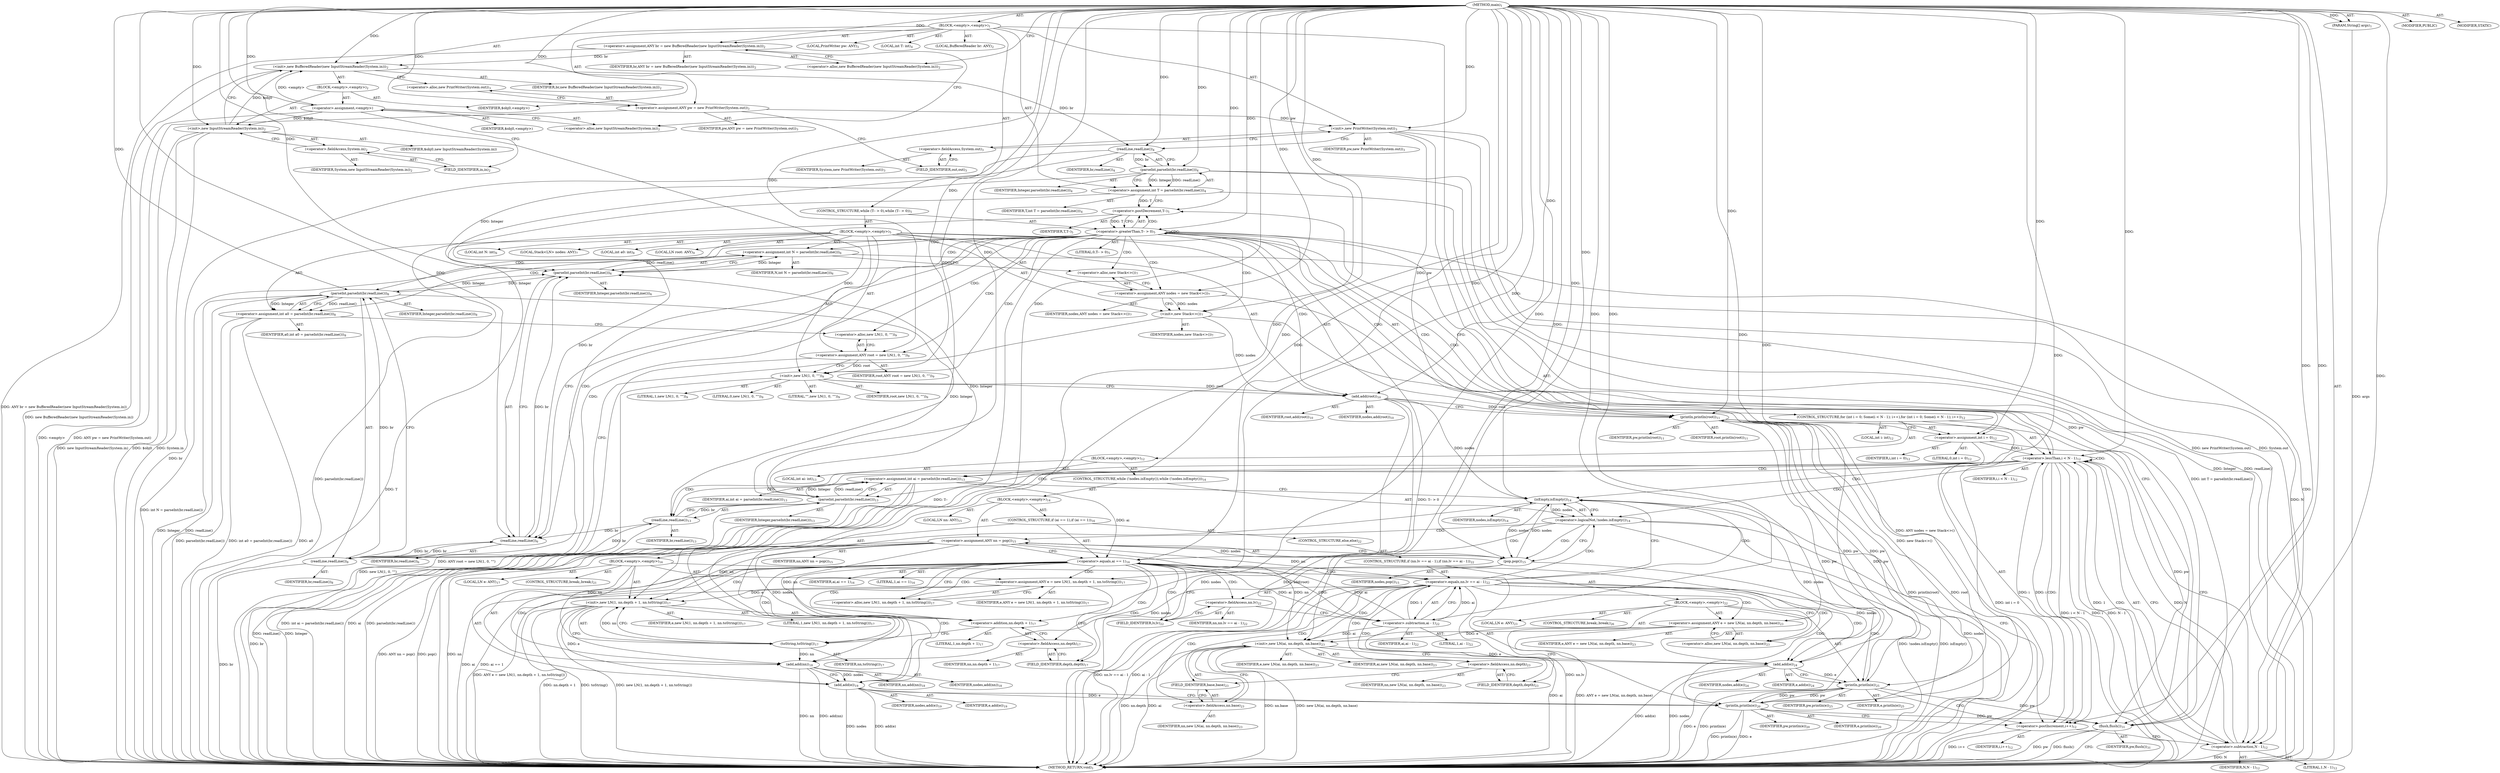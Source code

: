 digraph "main" {  
"29" [label = <(METHOD,main)<SUB>1</SUB>> ]
"30" [label = <(PARAM,String[] args)<SUB>1</SUB>> ]
"31" [label = <(BLOCK,&lt;empty&gt;,&lt;empty&gt;)<SUB>1</SUB>> ]
"4" [label = <(LOCAL,BufferedReader br: ANY)<SUB>2</SUB>> ]
"32" [label = <(&lt;operator&gt;.assignment,ANY br = new BufferedReader(new InputStreamReader(System.in)))<SUB>2</SUB>> ]
"33" [label = <(IDENTIFIER,br,ANY br = new BufferedReader(new InputStreamReader(System.in)))<SUB>2</SUB>> ]
"34" [label = <(&lt;operator&gt;.alloc,new BufferedReader(new InputStreamReader(System.in)))<SUB>2</SUB>> ]
"35" [label = <(&lt;init&gt;,new BufferedReader(new InputStreamReader(System.in)))<SUB>2</SUB>> ]
"3" [label = <(IDENTIFIER,br,new BufferedReader(new InputStreamReader(System.in)))<SUB>2</SUB>> ]
"36" [label = <(BLOCK,&lt;empty&gt;,&lt;empty&gt;)<SUB>2</SUB>> ]
"37" [label = <(&lt;operator&gt;.assignment,&lt;empty&gt;)> ]
"38" [label = <(IDENTIFIER,$obj0,&lt;empty&gt;)> ]
"39" [label = <(&lt;operator&gt;.alloc,new InputStreamReader(System.in))<SUB>2</SUB>> ]
"40" [label = <(&lt;init&gt;,new InputStreamReader(System.in))<SUB>2</SUB>> ]
"41" [label = <(IDENTIFIER,$obj0,new InputStreamReader(System.in))> ]
"42" [label = <(&lt;operator&gt;.fieldAccess,System.in)<SUB>2</SUB>> ]
"43" [label = <(IDENTIFIER,System,new InputStreamReader(System.in))<SUB>2</SUB>> ]
"44" [label = <(FIELD_IDENTIFIER,in,in)<SUB>2</SUB>> ]
"45" [label = <(IDENTIFIER,$obj0,&lt;empty&gt;)> ]
"6" [label = <(LOCAL,PrintWriter pw: ANY)<SUB>3</SUB>> ]
"46" [label = <(&lt;operator&gt;.assignment,ANY pw = new PrintWriter(System.out))<SUB>3</SUB>> ]
"47" [label = <(IDENTIFIER,pw,ANY pw = new PrintWriter(System.out))<SUB>3</SUB>> ]
"48" [label = <(&lt;operator&gt;.alloc,new PrintWriter(System.out))<SUB>3</SUB>> ]
"49" [label = <(&lt;init&gt;,new PrintWriter(System.out))<SUB>3</SUB>> ]
"5" [label = <(IDENTIFIER,pw,new PrintWriter(System.out))<SUB>3</SUB>> ]
"50" [label = <(&lt;operator&gt;.fieldAccess,System.out)<SUB>3</SUB>> ]
"51" [label = <(IDENTIFIER,System,new PrintWriter(System.out))<SUB>3</SUB>> ]
"52" [label = <(FIELD_IDENTIFIER,out,out)<SUB>3</SUB>> ]
"53" [label = <(LOCAL,int T: int)<SUB>4</SUB>> ]
"54" [label = <(&lt;operator&gt;.assignment,int T = parseInt(br.readLine()))<SUB>4</SUB>> ]
"55" [label = <(IDENTIFIER,T,int T = parseInt(br.readLine()))<SUB>4</SUB>> ]
"56" [label = <(parseInt,parseInt(br.readLine()))<SUB>4</SUB>> ]
"57" [label = <(IDENTIFIER,Integer,parseInt(br.readLine()))<SUB>4</SUB>> ]
"58" [label = <(readLine,readLine())<SUB>4</SUB>> ]
"59" [label = <(IDENTIFIER,br,readLine())<SUB>4</SUB>> ]
"60" [label = <(CONTROL_STRUCTURE,while (T-- &gt; 0),while (T-- &gt; 0))<SUB>5</SUB>> ]
"61" [label = <(&lt;operator&gt;.greaterThan,T-- &gt; 0)<SUB>5</SUB>> ]
"62" [label = <(&lt;operator&gt;.postDecrement,T--)<SUB>5</SUB>> ]
"63" [label = <(IDENTIFIER,T,T--)<SUB>5</SUB>> ]
"64" [label = <(LITERAL,0,T-- &gt; 0)<SUB>5</SUB>> ]
"65" [label = <(BLOCK,&lt;empty&gt;,&lt;empty&gt;)<SUB>5</SUB>> ]
"66" [label = <(LOCAL,int N: int)<SUB>6</SUB>> ]
"67" [label = <(&lt;operator&gt;.assignment,int N = parseInt(br.readLine()))<SUB>6</SUB>> ]
"68" [label = <(IDENTIFIER,N,int N = parseInt(br.readLine()))<SUB>6</SUB>> ]
"69" [label = <(parseInt,parseInt(br.readLine()))<SUB>6</SUB>> ]
"70" [label = <(IDENTIFIER,Integer,parseInt(br.readLine()))<SUB>6</SUB>> ]
"71" [label = <(readLine,readLine())<SUB>6</SUB>> ]
"72" [label = <(IDENTIFIER,br,readLine())<SUB>6</SUB>> ]
"8" [label = <(LOCAL,Stack&lt;LN&gt; nodes: ANY)<SUB>7</SUB>> ]
"73" [label = <(&lt;operator&gt;.assignment,ANY nodes = new Stack&lt;&gt;())<SUB>7</SUB>> ]
"74" [label = <(IDENTIFIER,nodes,ANY nodes = new Stack&lt;&gt;())<SUB>7</SUB>> ]
"75" [label = <(&lt;operator&gt;.alloc,new Stack&lt;&gt;())<SUB>7</SUB>> ]
"76" [label = <(&lt;init&gt;,new Stack&lt;&gt;())<SUB>7</SUB>> ]
"7" [label = <(IDENTIFIER,nodes,new Stack&lt;&gt;())<SUB>7</SUB>> ]
"77" [label = <(LOCAL,int a0: int)<SUB>8</SUB>> ]
"78" [label = <(&lt;operator&gt;.assignment,int a0 = parseInt(br.readLine()))<SUB>8</SUB>> ]
"79" [label = <(IDENTIFIER,a0,int a0 = parseInt(br.readLine()))<SUB>8</SUB>> ]
"80" [label = <(parseInt,parseInt(br.readLine()))<SUB>8</SUB>> ]
"81" [label = <(IDENTIFIER,Integer,parseInt(br.readLine()))<SUB>8</SUB>> ]
"82" [label = <(readLine,readLine())<SUB>8</SUB>> ]
"83" [label = <(IDENTIFIER,br,readLine())<SUB>8</SUB>> ]
"10" [label = <(LOCAL,LN root: ANY)<SUB>9</SUB>> ]
"84" [label = <(&lt;operator&gt;.assignment,ANY root = new LN(1, 0, &quot;&quot;))<SUB>9</SUB>> ]
"85" [label = <(IDENTIFIER,root,ANY root = new LN(1, 0, &quot;&quot;))<SUB>9</SUB>> ]
"86" [label = <(&lt;operator&gt;.alloc,new LN(1, 0, &quot;&quot;))<SUB>9</SUB>> ]
"87" [label = <(&lt;init&gt;,new LN(1, 0, &quot;&quot;))<SUB>9</SUB>> ]
"9" [label = <(IDENTIFIER,root,new LN(1, 0, &quot;&quot;))<SUB>9</SUB>> ]
"88" [label = <(LITERAL,1,new LN(1, 0, &quot;&quot;))<SUB>9</SUB>> ]
"89" [label = <(LITERAL,0,new LN(1, 0, &quot;&quot;))<SUB>9</SUB>> ]
"90" [label = <(LITERAL,&quot;&quot;,new LN(1, 0, &quot;&quot;))<SUB>9</SUB>> ]
"91" [label = <(add,add(root))<SUB>10</SUB>> ]
"92" [label = <(IDENTIFIER,nodes,add(root))<SUB>10</SUB>> ]
"93" [label = <(IDENTIFIER,root,add(root))<SUB>10</SUB>> ]
"94" [label = <(println,println(root))<SUB>11</SUB>> ]
"95" [label = <(IDENTIFIER,pw,println(root))<SUB>11</SUB>> ]
"96" [label = <(IDENTIFIER,root,println(root))<SUB>11</SUB>> ]
"97" [label = <(CONTROL_STRUCTURE,for (int i = 0; Some(i &lt; N - 1); i++),for (int i = 0; Some(i &lt; N - 1); i++))<SUB>12</SUB>> ]
"98" [label = <(LOCAL,int i: int)<SUB>12</SUB>> ]
"99" [label = <(&lt;operator&gt;.assignment,int i = 0)<SUB>12</SUB>> ]
"100" [label = <(IDENTIFIER,i,int i = 0)<SUB>12</SUB>> ]
"101" [label = <(LITERAL,0,int i = 0)<SUB>12</SUB>> ]
"102" [label = <(&lt;operator&gt;.lessThan,i &lt; N - 1)<SUB>12</SUB>> ]
"103" [label = <(IDENTIFIER,i,i &lt; N - 1)<SUB>12</SUB>> ]
"104" [label = <(&lt;operator&gt;.subtraction,N - 1)<SUB>12</SUB>> ]
"105" [label = <(IDENTIFIER,N,N - 1)<SUB>12</SUB>> ]
"106" [label = <(LITERAL,1,N - 1)<SUB>12</SUB>> ]
"107" [label = <(&lt;operator&gt;.postIncrement,i++)<SUB>12</SUB>> ]
"108" [label = <(IDENTIFIER,i,i++)<SUB>12</SUB>> ]
"109" [label = <(BLOCK,&lt;empty&gt;,&lt;empty&gt;)<SUB>12</SUB>> ]
"110" [label = <(LOCAL,int ai: int)<SUB>13</SUB>> ]
"111" [label = <(&lt;operator&gt;.assignment,int ai = parseInt(br.readLine()))<SUB>13</SUB>> ]
"112" [label = <(IDENTIFIER,ai,int ai = parseInt(br.readLine()))<SUB>13</SUB>> ]
"113" [label = <(parseInt,parseInt(br.readLine()))<SUB>13</SUB>> ]
"114" [label = <(IDENTIFIER,Integer,parseInt(br.readLine()))<SUB>13</SUB>> ]
"115" [label = <(readLine,readLine())<SUB>13</SUB>> ]
"116" [label = <(IDENTIFIER,br,readLine())<SUB>13</SUB>> ]
"117" [label = <(CONTROL_STRUCTURE,while (!nodes.isEmpty()),while (!nodes.isEmpty()))<SUB>14</SUB>> ]
"118" [label = <(&lt;operator&gt;.logicalNot,!nodes.isEmpty())<SUB>14</SUB>> ]
"119" [label = <(isEmpty,isEmpty())<SUB>14</SUB>> ]
"120" [label = <(IDENTIFIER,nodes,isEmpty())<SUB>14</SUB>> ]
"121" [label = <(BLOCK,&lt;empty&gt;,&lt;empty&gt;)<SUB>14</SUB>> ]
"122" [label = <(LOCAL,LN nn: ANY)<SUB>15</SUB>> ]
"123" [label = <(&lt;operator&gt;.assignment,ANY nn = pop())<SUB>15</SUB>> ]
"124" [label = <(IDENTIFIER,nn,ANY nn = pop())<SUB>15</SUB>> ]
"125" [label = <(pop,pop())<SUB>15</SUB>> ]
"126" [label = <(IDENTIFIER,nodes,pop())<SUB>15</SUB>> ]
"127" [label = <(CONTROL_STRUCTURE,if (ai == 1),if (ai == 1))<SUB>16</SUB>> ]
"128" [label = <(&lt;operator&gt;.equals,ai == 1)<SUB>16</SUB>> ]
"129" [label = <(IDENTIFIER,ai,ai == 1)<SUB>16</SUB>> ]
"130" [label = <(LITERAL,1,ai == 1)<SUB>16</SUB>> ]
"131" [label = <(BLOCK,&lt;empty&gt;,&lt;empty&gt;)<SUB>16</SUB>> ]
"12" [label = <(LOCAL,LN e: ANY)<SUB>17</SUB>> ]
"132" [label = <(&lt;operator&gt;.assignment,ANY e = new LN(1, nn.depth + 1, nn.toString()))<SUB>17</SUB>> ]
"133" [label = <(IDENTIFIER,e,ANY e = new LN(1, nn.depth + 1, nn.toString()))<SUB>17</SUB>> ]
"134" [label = <(&lt;operator&gt;.alloc,new LN(1, nn.depth + 1, nn.toString()))<SUB>17</SUB>> ]
"135" [label = <(&lt;init&gt;,new LN(1, nn.depth + 1, nn.toString()))<SUB>17</SUB>> ]
"11" [label = <(IDENTIFIER,e,new LN(1, nn.depth + 1, nn.toString()))<SUB>17</SUB>> ]
"136" [label = <(LITERAL,1,new LN(1, nn.depth + 1, nn.toString()))<SUB>17</SUB>> ]
"137" [label = <(&lt;operator&gt;.addition,nn.depth + 1)<SUB>17</SUB>> ]
"138" [label = <(&lt;operator&gt;.fieldAccess,nn.depth)<SUB>17</SUB>> ]
"139" [label = <(IDENTIFIER,nn,nn.depth + 1)<SUB>17</SUB>> ]
"140" [label = <(FIELD_IDENTIFIER,depth,depth)<SUB>17</SUB>> ]
"141" [label = <(LITERAL,1,nn.depth + 1)<SUB>17</SUB>> ]
"142" [label = <(toString,toString())<SUB>17</SUB>> ]
"143" [label = <(IDENTIFIER,nn,toString())<SUB>17</SUB>> ]
"144" [label = <(add,add(nn))<SUB>18</SUB>> ]
"145" [label = <(IDENTIFIER,nodes,add(nn))<SUB>18</SUB>> ]
"146" [label = <(IDENTIFIER,nn,add(nn))<SUB>18</SUB>> ]
"147" [label = <(add,add(e))<SUB>19</SUB>> ]
"148" [label = <(IDENTIFIER,nodes,add(e))<SUB>19</SUB>> ]
"149" [label = <(IDENTIFIER,e,add(e))<SUB>19</SUB>> ]
"150" [label = <(println,println(e))<SUB>20</SUB>> ]
"151" [label = <(IDENTIFIER,pw,println(e))<SUB>20</SUB>> ]
"152" [label = <(IDENTIFIER,e,println(e))<SUB>20</SUB>> ]
"153" [label = <(CONTROL_STRUCTURE,break;,break;)<SUB>21</SUB>> ]
"154" [label = <(CONTROL_STRUCTURE,else,else)<SUB>22</SUB>> ]
"155" [label = <(CONTROL_STRUCTURE,if (nn.lv == ai - 1),if (nn.lv == ai - 1))<SUB>22</SUB>> ]
"156" [label = <(&lt;operator&gt;.equals,nn.lv == ai - 1)<SUB>22</SUB>> ]
"157" [label = <(&lt;operator&gt;.fieldAccess,nn.lv)<SUB>22</SUB>> ]
"158" [label = <(IDENTIFIER,nn,nn.lv == ai - 1)<SUB>22</SUB>> ]
"159" [label = <(FIELD_IDENTIFIER,lv,lv)<SUB>22</SUB>> ]
"160" [label = <(&lt;operator&gt;.subtraction,ai - 1)<SUB>22</SUB>> ]
"161" [label = <(IDENTIFIER,ai,ai - 1)<SUB>22</SUB>> ]
"162" [label = <(LITERAL,1,ai - 1)<SUB>22</SUB>> ]
"163" [label = <(BLOCK,&lt;empty&gt;,&lt;empty&gt;)<SUB>22</SUB>> ]
"14" [label = <(LOCAL,LN e: ANY)<SUB>23</SUB>> ]
"164" [label = <(&lt;operator&gt;.assignment,ANY e = new LN(ai, nn.depth, nn.base))<SUB>23</SUB>> ]
"165" [label = <(IDENTIFIER,e,ANY e = new LN(ai, nn.depth, nn.base))<SUB>23</SUB>> ]
"166" [label = <(&lt;operator&gt;.alloc,new LN(ai, nn.depth, nn.base))<SUB>23</SUB>> ]
"167" [label = <(&lt;init&gt;,new LN(ai, nn.depth, nn.base))<SUB>23</SUB>> ]
"13" [label = <(IDENTIFIER,e,new LN(ai, nn.depth, nn.base))<SUB>23</SUB>> ]
"168" [label = <(IDENTIFIER,ai,new LN(ai, nn.depth, nn.base))<SUB>23</SUB>> ]
"169" [label = <(&lt;operator&gt;.fieldAccess,nn.depth)<SUB>23</SUB>> ]
"170" [label = <(IDENTIFIER,nn,new LN(ai, nn.depth, nn.base))<SUB>23</SUB>> ]
"171" [label = <(FIELD_IDENTIFIER,depth,depth)<SUB>23</SUB>> ]
"172" [label = <(&lt;operator&gt;.fieldAccess,nn.base)<SUB>23</SUB>> ]
"173" [label = <(IDENTIFIER,nn,new LN(ai, nn.depth, nn.base))<SUB>23</SUB>> ]
"174" [label = <(FIELD_IDENTIFIER,base,base)<SUB>23</SUB>> ]
"175" [label = <(add,add(e))<SUB>24</SUB>> ]
"176" [label = <(IDENTIFIER,nodes,add(e))<SUB>24</SUB>> ]
"177" [label = <(IDENTIFIER,e,add(e))<SUB>24</SUB>> ]
"178" [label = <(println,println(e))<SUB>25</SUB>> ]
"179" [label = <(IDENTIFIER,pw,println(e))<SUB>25</SUB>> ]
"180" [label = <(IDENTIFIER,e,println(e))<SUB>25</SUB>> ]
"181" [label = <(CONTROL_STRUCTURE,break;,break;)<SUB>26</SUB>> ]
"182" [label = <(flush,flush())<SUB>31</SUB>> ]
"183" [label = <(IDENTIFIER,pw,flush())<SUB>31</SUB>> ]
"184" [label = <(MODIFIER,PUBLIC)> ]
"185" [label = <(MODIFIER,STATIC)> ]
"186" [label = <(METHOD_RETURN,void)<SUB>1</SUB>> ]
  "29" -> "30"  [ label = "AST: "] 
  "29" -> "31"  [ label = "AST: "] 
  "29" -> "184"  [ label = "AST: "] 
  "29" -> "185"  [ label = "AST: "] 
  "29" -> "186"  [ label = "AST: "] 
  "31" -> "4"  [ label = "AST: "] 
  "31" -> "32"  [ label = "AST: "] 
  "31" -> "35"  [ label = "AST: "] 
  "31" -> "6"  [ label = "AST: "] 
  "31" -> "46"  [ label = "AST: "] 
  "31" -> "49"  [ label = "AST: "] 
  "31" -> "53"  [ label = "AST: "] 
  "31" -> "54"  [ label = "AST: "] 
  "31" -> "60"  [ label = "AST: "] 
  "31" -> "182"  [ label = "AST: "] 
  "32" -> "33"  [ label = "AST: "] 
  "32" -> "34"  [ label = "AST: "] 
  "35" -> "3"  [ label = "AST: "] 
  "35" -> "36"  [ label = "AST: "] 
  "36" -> "37"  [ label = "AST: "] 
  "36" -> "40"  [ label = "AST: "] 
  "36" -> "45"  [ label = "AST: "] 
  "37" -> "38"  [ label = "AST: "] 
  "37" -> "39"  [ label = "AST: "] 
  "40" -> "41"  [ label = "AST: "] 
  "40" -> "42"  [ label = "AST: "] 
  "42" -> "43"  [ label = "AST: "] 
  "42" -> "44"  [ label = "AST: "] 
  "46" -> "47"  [ label = "AST: "] 
  "46" -> "48"  [ label = "AST: "] 
  "49" -> "5"  [ label = "AST: "] 
  "49" -> "50"  [ label = "AST: "] 
  "50" -> "51"  [ label = "AST: "] 
  "50" -> "52"  [ label = "AST: "] 
  "54" -> "55"  [ label = "AST: "] 
  "54" -> "56"  [ label = "AST: "] 
  "56" -> "57"  [ label = "AST: "] 
  "56" -> "58"  [ label = "AST: "] 
  "58" -> "59"  [ label = "AST: "] 
  "60" -> "61"  [ label = "AST: "] 
  "60" -> "65"  [ label = "AST: "] 
  "61" -> "62"  [ label = "AST: "] 
  "61" -> "64"  [ label = "AST: "] 
  "62" -> "63"  [ label = "AST: "] 
  "65" -> "66"  [ label = "AST: "] 
  "65" -> "67"  [ label = "AST: "] 
  "65" -> "8"  [ label = "AST: "] 
  "65" -> "73"  [ label = "AST: "] 
  "65" -> "76"  [ label = "AST: "] 
  "65" -> "77"  [ label = "AST: "] 
  "65" -> "78"  [ label = "AST: "] 
  "65" -> "10"  [ label = "AST: "] 
  "65" -> "84"  [ label = "AST: "] 
  "65" -> "87"  [ label = "AST: "] 
  "65" -> "91"  [ label = "AST: "] 
  "65" -> "94"  [ label = "AST: "] 
  "65" -> "97"  [ label = "AST: "] 
  "67" -> "68"  [ label = "AST: "] 
  "67" -> "69"  [ label = "AST: "] 
  "69" -> "70"  [ label = "AST: "] 
  "69" -> "71"  [ label = "AST: "] 
  "71" -> "72"  [ label = "AST: "] 
  "73" -> "74"  [ label = "AST: "] 
  "73" -> "75"  [ label = "AST: "] 
  "76" -> "7"  [ label = "AST: "] 
  "78" -> "79"  [ label = "AST: "] 
  "78" -> "80"  [ label = "AST: "] 
  "80" -> "81"  [ label = "AST: "] 
  "80" -> "82"  [ label = "AST: "] 
  "82" -> "83"  [ label = "AST: "] 
  "84" -> "85"  [ label = "AST: "] 
  "84" -> "86"  [ label = "AST: "] 
  "87" -> "9"  [ label = "AST: "] 
  "87" -> "88"  [ label = "AST: "] 
  "87" -> "89"  [ label = "AST: "] 
  "87" -> "90"  [ label = "AST: "] 
  "91" -> "92"  [ label = "AST: "] 
  "91" -> "93"  [ label = "AST: "] 
  "94" -> "95"  [ label = "AST: "] 
  "94" -> "96"  [ label = "AST: "] 
  "97" -> "98"  [ label = "AST: "] 
  "97" -> "99"  [ label = "AST: "] 
  "97" -> "102"  [ label = "AST: "] 
  "97" -> "107"  [ label = "AST: "] 
  "97" -> "109"  [ label = "AST: "] 
  "99" -> "100"  [ label = "AST: "] 
  "99" -> "101"  [ label = "AST: "] 
  "102" -> "103"  [ label = "AST: "] 
  "102" -> "104"  [ label = "AST: "] 
  "104" -> "105"  [ label = "AST: "] 
  "104" -> "106"  [ label = "AST: "] 
  "107" -> "108"  [ label = "AST: "] 
  "109" -> "110"  [ label = "AST: "] 
  "109" -> "111"  [ label = "AST: "] 
  "109" -> "117"  [ label = "AST: "] 
  "111" -> "112"  [ label = "AST: "] 
  "111" -> "113"  [ label = "AST: "] 
  "113" -> "114"  [ label = "AST: "] 
  "113" -> "115"  [ label = "AST: "] 
  "115" -> "116"  [ label = "AST: "] 
  "117" -> "118"  [ label = "AST: "] 
  "117" -> "121"  [ label = "AST: "] 
  "118" -> "119"  [ label = "AST: "] 
  "119" -> "120"  [ label = "AST: "] 
  "121" -> "122"  [ label = "AST: "] 
  "121" -> "123"  [ label = "AST: "] 
  "121" -> "127"  [ label = "AST: "] 
  "123" -> "124"  [ label = "AST: "] 
  "123" -> "125"  [ label = "AST: "] 
  "125" -> "126"  [ label = "AST: "] 
  "127" -> "128"  [ label = "AST: "] 
  "127" -> "131"  [ label = "AST: "] 
  "127" -> "154"  [ label = "AST: "] 
  "128" -> "129"  [ label = "AST: "] 
  "128" -> "130"  [ label = "AST: "] 
  "131" -> "12"  [ label = "AST: "] 
  "131" -> "132"  [ label = "AST: "] 
  "131" -> "135"  [ label = "AST: "] 
  "131" -> "144"  [ label = "AST: "] 
  "131" -> "147"  [ label = "AST: "] 
  "131" -> "150"  [ label = "AST: "] 
  "131" -> "153"  [ label = "AST: "] 
  "132" -> "133"  [ label = "AST: "] 
  "132" -> "134"  [ label = "AST: "] 
  "135" -> "11"  [ label = "AST: "] 
  "135" -> "136"  [ label = "AST: "] 
  "135" -> "137"  [ label = "AST: "] 
  "135" -> "142"  [ label = "AST: "] 
  "137" -> "138"  [ label = "AST: "] 
  "137" -> "141"  [ label = "AST: "] 
  "138" -> "139"  [ label = "AST: "] 
  "138" -> "140"  [ label = "AST: "] 
  "142" -> "143"  [ label = "AST: "] 
  "144" -> "145"  [ label = "AST: "] 
  "144" -> "146"  [ label = "AST: "] 
  "147" -> "148"  [ label = "AST: "] 
  "147" -> "149"  [ label = "AST: "] 
  "150" -> "151"  [ label = "AST: "] 
  "150" -> "152"  [ label = "AST: "] 
  "154" -> "155"  [ label = "AST: "] 
  "155" -> "156"  [ label = "AST: "] 
  "155" -> "163"  [ label = "AST: "] 
  "156" -> "157"  [ label = "AST: "] 
  "156" -> "160"  [ label = "AST: "] 
  "157" -> "158"  [ label = "AST: "] 
  "157" -> "159"  [ label = "AST: "] 
  "160" -> "161"  [ label = "AST: "] 
  "160" -> "162"  [ label = "AST: "] 
  "163" -> "14"  [ label = "AST: "] 
  "163" -> "164"  [ label = "AST: "] 
  "163" -> "167"  [ label = "AST: "] 
  "163" -> "175"  [ label = "AST: "] 
  "163" -> "178"  [ label = "AST: "] 
  "163" -> "181"  [ label = "AST: "] 
  "164" -> "165"  [ label = "AST: "] 
  "164" -> "166"  [ label = "AST: "] 
  "167" -> "13"  [ label = "AST: "] 
  "167" -> "168"  [ label = "AST: "] 
  "167" -> "169"  [ label = "AST: "] 
  "167" -> "172"  [ label = "AST: "] 
  "169" -> "170"  [ label = "AST: "] 
  "169" -> "171"  [ label = "AST: "] 
  "172" -> "173"  [ label = "AST: "] 
  "172" -> "174"  [ label = "AST: "] 
  "175" -> "176"  [ label = "AST: "] 
  "175" -> "177"  [ label = "AST: "] 
  "178" -> "179"  [ label = "AST: "] 
  "178" -> "180"  [ label = "AST: "] 
  "182" -> "183"  [ label = "AST: "] 
  "32" -> "39"  [ label = "CFG: "] 
  "35" -> "48"  [ label = "CFG: "] 
  "46" -> "52"  [ label = "CFG: "] 
  "49" -> "58"  [ label = "CFG: "] 
  "54" -> "62"  [ label = "CFG: "] 
  "182" -> "186"  [ label = "CFG: "] 
  "34" -> "32"  [ label = "CFG: "] 
  "48" -> "46"  [ label = "CFG: "] 
  "50" -> "49"  [ label = "CFG: "] 
  "56" -> "54"  [ label = "CFG: "] 
  "61" -> "71"  [ label = "CFG: "] 
  "61" -> "182"  [ label = "CFG: "] 
  "37" -> "44"  [ label = "CFG: "] 
  "40" -> "35"  [ label = "CFG: "] 
  "52" -> "50"  [ label = "CFG: "] 
  "58" -> "56"  [ label = "CFG: "] 
  "62" -> "61"  [ label = "CFG: "] 
  "67" -> "75"  [ label = "CFG: "] 
  "73" -> "76"  [ label = "CFG: "] 
  "76" -> "82"  [ label = "CFG: "] 
  "78" -> "86"  [ label = "CFG: "] 
  "84" -> "87"  [ label = "CFG: "] 
  "87" -> "91"  [ label = "CFG: "] 
  "91" -> "94"  [ label = "CFG: "] 
  "94" -> "99"  [ label = "CFG: "] 
  "39" -> "37"  [ label = "CFG: "] 
  "42" -> "40"  [ label = "CFG: "] 
  "69" -> "67"  [ label = "CFG: "] 
  "75" -> "73"  [ label = "CFG: "] 
  "80" -> "78"  [ label = "CFG: "] 
  "86" -> "84"  [ label = "CFG: "] 
  "99" -> "104"  [ label = "CFG: "] 
  "102" -> "62"  [ label = "CFG: "] 
  "102" -> "115"  [ label = "CFG: "] 
  "107" -> "104"  [ label = "CFG: "] 
  "44" -> "42"  [ label = "CFG: "] 
  "71" -> "69"  [ label = "CFG: "] 
  "82" -> "80"  [ label = "CFG: "] 
  "104" -> "102"  [ label = "CFG: "] 
  "111" -> "119"  [ label = "CFG: "] 
  "113" -> "111"  [ label = "CFG: "] 
  "118" -> "125"  [ label = "CFG: "] 
  "118" -> "107"  [ label = "CFG: "] 
  "115" -> "113"  [ label = "CFG: "] 
  "119" -> "118"  [ label = "CFG: "] 
  "123" -> "128"  [ label = "CFG: "] 
  "125" -> "123"  [ label = "CFG: "] 
  "128" -> "134"  [ label = "CFG: "] 
  "128" -> "159"  [ label = "CFG: "] 
  "132" -> "140"  [ label = "CFG: "] 
  "135" -> "144"  [ label = "CFG: "] 
  "144" -> "147"  [ label = "CFG: "] 
  "147" -> "150"  [ label = "CFG: "] 
  "150" -> "107"  [ label = "CFG: "] 
  "134" -> "132"  [ label = "CFG: "] 
  "137" -> "142"  [ label = "CFG: "] 
  "142" -> "135"  [ label = "CFG: "] 
  "156" -> "119"  [ label = "CFG: "] 
  "156" -> "166"  [ label = "CFG: "] 
  "138" -> "137"  [ label = "CFG: "] 
  "157" -> "160"  [ label = "CFG: "] 
  "160" -> "156"  [ label = "CFG: "] 
  "164" -> "171"  [ label = "CFG: "] 
  "167" -> "175"  [ label = "CFG: "] 
  "175" -> "178"  [ label = "CFG: "] 
  "178" -> "107"  [ label = "CFG: "] 
  "140" -> "138"  [ label = "CFG: "] 
  "159" -> "157"  [ label = "CFG: "] 
  "166" -> "164"  [ label = "CFG: "] 
  "169" -> "174"  [ label = "CFG: "] 
  "172" -> "167"  [ label = "CFG: "] 
  "171" -> "169"  [ label = "CFG: "] 
  "174" -> "172"  [ label = "CFG: "] 
  "29" -> "34"  [ label = "CFG: "] 
  "30" -> "186"  [ label = "DDG: args"] 
  "32" -> "186"  [ label = "DDG: ANY br = new BufferedReader(new InputStreamReader(System.in))"] 
  "37" -> "186"  [ label = "DDG: &lt;empty&gt;"] 
  "40" -> "186"  [ label = "DDG: $obj0"] 
  "40" -> "186"  [ label = "DDG: System.in"] 
  "40" -> "186"  [ label = "DDG: new InputStreamReader(System.in)"] 
  "35" -> "186"  [ label = "DDG: new BufferedReader(new InputStreamReader(System.in))"] 
  "46" -> "186"  [ label = "DDG: ANY pw = new PrintWriter(System.out)"] 
  "49" -> "186"  [ label = "DDG: System.out"] 
  "49" -> "186"  [ label = "DDG: new PrintWriter(System.out)"] 
  "56" -> "186"  [ label = "DDG: Integer"] 
  "58" -> "186"  [ label = "DDG: br"] 
  "56" -> "186"  [ label = "DDG: readLine()"] 
  "54" -> "186"  [ label = "DDG: parseInt(br.readLine())"] 
  "54" -> "186"  [ label = "DDG: int T = parseInt(br.readLine())"] 
  "62" -> "186"  [ label = "DDG: T"] 
  "61" -> "186"  [ label = "DDG: T--"] 
  "61" -> "186"  [ label = "DDG: T-- &gt; 0"] 
  "182" -> "186"  [ label = "DDG: pw"] 
  "182" -> "186"  [ label = "DDG: flush()"] 
  "67" -> "186"  [ label = "DDG: int N = parseInt(br.readLine())"] 
  "73" -> "186"  [ label = "DDG: ANY nodes = new Stack&lt;&gt;()"] 
  "76" -> "186"  [ label = "DDG: new Stack&lt;&gt;()"] 
  "78" -> "186"  [ label = "DDG: a0"] 
  "80" -> "186"  [ label = "DDG: Integer"] 
  "82" -> "186"  [ label = "DDG: br"] 
  "80" -> "186"  [ label = "DDG: readLine()"] 
  "78" -> "186"  [ label = "DDG: parseInt(br.readLine())"] 
  "78" -> "186"  [ label = "DDG: int a0 = parseInt(br.readLine())"] 
  "84" -> "186"  [ label = "DDG: ANY root = new LN(1, 0, &quot;&quot;)"] 
  "87" -> "186"  [ label = "DDG: new LN(1, 0, &quot;&quot;)"] 
  "91" -> "186"  [ label = "DDG: nodes"] 
  "91" -> "186"  [ label = "DDG: add(root)"] 
  "94" -> "186"  [ label = "DDG: root"] 
  "94" -> "186"  [ label = "DDG: println(root)"] 
  "99" -> "186"  [ label = "DDG: int i = 0"] 
  "102" -> "186"  [ label = "DDG: i"] 
  "104" -> "186"  [ label = "DDG: N"] 
  "102" -> "186"  [ label = "DDG: N - 1"] 
  "102" -> "186"  [ label = "DDG: i &lt; N - 1"] 
  "111" -> "186"  [ label = "DDG: ai"] 
  "113" -> "186"  [ label = "DDG: Integer"] 
  "115" -> "186"  [ label = "DDG: br"] 
  "113" -> "186"  [ label = "DDG: readLine()"] 
  "111" -> "186"  [ label = "DDG: parseInt(br.readLine())"] 
  "111" -> "186"  [ label = "DDG: int ai = parseInt(br.readLine())"] 
  "119" -> "186"  [ label = "DDG: nodes"] 
  "118" -> "186"  [ label = "DDG: isEmpty()"] 
  "118" -> "186"  [ label = "DDG: !nodes.isEmpty()"] 
  "123" -> "186"  [ label = "DDG: nn"] 
  "123" -> "186"  [ label = "DDG: pop()"] 
  "123" -> "186"  [ label = "DDG: ANY nn = pop()"] 
  "128" -> "186"  [ label = "DDG: ai"] 
  "128" -> "186"  [ label = "DDG: ai == 1"] 
  "156" -> "186"  [ label = "DDG: nn.lv"] 
  "160" -> "186"  [ label = "DDG: ai"] 
  "156" -> "186"  [ label = "DDG: ai - 1"] 
  "156" -> "186"  [ label = "DDG: nn.lv == ai - 1"] 
  "164" -> "186"  [ label = "DDG: ANY e = new LN(ai, nn.depth, nn.base)"] 
  "167" -> "186"  [ label = "DDG: ai"] 
  "167" -> "186"  [ label = "DDG: nn.depth"] 
  "167" -> "186"  [ label = "DDG: nn.base"] 
  "167" -> "186"  [ label = "DDG: new LN(ai, nn.depth, nn.base)"] 
  "175" -> "186"  [ label = "DDG: nodes"] 
  "175" -> "186"  [ label = "DDG: add(e)"] 
  "178" -> "186"  [ label = "DDG: e"] 
  "178" -> "186"  [ label = "DDG: println(e)"] 
  "132" -> "186"  [ label = "DDG: ANY e = new LN(1, nn.depth + 1, nn.toString())"] 
  "135" -> "186"  [ label = "DDG: nn.depth + 1"] 
  "135" -> "186"  [ label = "DDG: toString()"] 
  "135" -> "186"  [ label = "DDG: new LN(1, nn.depth + 1, nn.toString())"] 
  "144" -> "186"  [ label = "DDG: nn"] 
  "144" -> "186"  [ label = "DDG: add(nn)"] 
  "147" -> "186"  [ label = "DDG: nodes"] 
  "147" -> "186"  [ label = "DDG: add(e)"] 
  "150" -> "186"  [ label = "DDG: e"] 
  "150" -> "186"  [ label = "DDG: println(e)"] 
  "107" -> "186"  [ label = "DDG: i++"] 
  "29" -> "30"  [ label = "DDG: "] 
  "29" -> "32"  [ label = "DDG: "] 
  "29" -> "46"  [ label = "DDG: "] 
  "56" -> "54"  [ label = "DDG: Integer"] 
  "56" -> "54"  [ label = "DDG: readLine()"] 
  "32" -> "35"  [ label = "DDG: br"] 
  "29" -> "35"  [ label = "DDG: "] 
  "37" -> "35"  [ label = "DDG: &lt;empty&gt;"] 
  "40" -> "35"  [ label = "DDG: $obj0"] 
  "46" -> "49"  [ label = "DDG: pw"] 
  "29" -> "49"  [ label = "DDG: "] 
  "49" -> "182"  [ label = "DDG: pw"] 
  "94" -> "182"  [ label = "DDG: pw"] 
  "178" -> "182"  [ label = "DDG: pw"] 
  "150" -> "182"  [ label = "DDG: pw"] 
  "29" -> "182"  [ label = "DDG: "] 
  "29" -> "37"  [ label = "DDG: "] 
  "29" -> "45"  [ label = "DDG: "] 
  "29" -> "56"  [ label = "DDG: "] 
  "58" -> "56"  [ label = "DDG: br"] 
  "62" -> "61"  [ label = "DDG: T"] 
  "29" -> "61"  [ label = "DDG: "] 
  "69" -> "67"  [ label = "DDG: Integer"] 
  "69" -> "67"  [ label = "DDG: readLine()"] 
  "29" -> "73"  [ label = "DDG: "] 
  "80" -> "78"  [ label = "DDG: Integer"] 
  "80" -> "78"  [ label = "DDG: readLine()"] 
  "29" -> "84"  [ label = "DDG: "] 
  "37" -> "40"  [ label = "DDG: $obj0"] 
  "29" -> "40"  [ label = "DDG: "] 
  "35" -> "58"  [ label = "DDG: br"] 
  "29" -> "58"  [ label = "DDG: "] 
  "54" -> "62"  [ label = "DDG: T"] 
  "29" -> "62"  [ label = "DDG: "] 
  "73" -> "76"  [ label = "DDG: nodes"] 
  "29" -> "76"  [ label = "DDG: "] 
  "84" -> "87"  [ label = "DDG: root"] 
  "29" -> "87"  [ label = "DDG: "] 
  "76" -> "91"  [ label = "DDG: nodes"] 
  "29" -> "91"  [ label = "DDG: "] 
  "87" -> "91"  [ label = "DDG: root"] 
  "49" -> "94"  [ label = "DDG: pw"] 
  "178" -> "94"  [ label = "DDG: pw"] 
  "150" -> "94"  [ label = "DDG: pw"] 
  "29" -> "94"  [ label = "DDG: "] 
  "91" -> "94"  [ label = "DDG: root"] 
  "29" -> "99"  [ label = "DDG: "] 
  "56" -> "69"  [ label = "DDG: Integer"] 
  "80" -> "69"  [ label = "DDG: Integer"] 
  "113" -> "69"  [ label = "DDG: Integer"] 
  "29" -> "69"  [ label = "DDG: "] 
  "71" -> "69"  [ label = "DDG: br"] 
  "69" -> "80"  [ label = "DDG: Integer"] 
  "29" -> "80"  [ label = "DDG: "] 
  "82" -> "80"  [ label = "DDG: br"] 
  "99" -> "102"  [ label = "DDG: i"] 
  "107" -> "102"  [ label = "DDG: i"] 
  "29" -> "102"  [ label = "DDG: "] 
  "104" -> "102"  [ label = "DDG: N"] 
  "104" -> "102"  [ label = "DDG: 1"] 
  "102" -> "107"  [ label = "DDG: i"] 
  "29" -> "107"  [ label = "DDG: "] 
  "113" -> "111"  [ label = "DDG: Integer"] 
  "113" -> "111"  [ label = "DDG: readLine()"] 
  "58" -> "71"  [ label = "DDG: br"] 
  "82" -> "71"  [ label = "DDG: br"] 
  "115" -> "71"  [ label = "DDG: br"] 
  "29" -> "71"  [ label = "DDG: "] 
  "71" -> "82"  [ label = "DDG: br"] 
  "29" -> "82"  [ label = "DDG: "] 
  "67" -> "104"  [ label = "DDG: N"] 
  "29" -> "104"  [ label = "DDG: "] 
  "80" -> "113"  [ label = "DDG: Integer"] 
  "29" -> "113"  [ label = "DDG: "] 
  "115" -> "113"  [ label = "DDG: br"] 
  "119" -> "118"  [ label = "DDG: nodes"] 
  "125" -> "123"  [ label = "DDG: nodes"] 
  "82" -> "115"  [ label = "DDG: br"] 
  "29" -> "115"  [ label = "DDG: "] 
  "91" -> "119"  [ label = "DDG: nodes"] 
  "125" -> "119"  [ label = "DDG: nodes"] 
  "175" -> "119"  [ label = "DDG: nodes"] 
  "147" -> "119"  [ label = "DDG: nodes"] 
  "29" -> "119"  [ label = "DDG: "] 
  "119" -> "125"  [ label = "DDG: nodes"] 
  "29" -> "125"  [ label = "DDG: "] 
  "111" -> "128"  [ label = "DDG: ai"] 
  "160" -> "128"  [ label = "DDG: ai"] 
  "29" -> "128"  [ label = "DDG: "] 
  "29" -> "132"  [ label = "DDG: "] 
  "132" -> "135"  [ label = "DDG: e"] 
  "29" -> "135"  [ label = "DDG: "] 
  "123" -> "135"  [ label = "DDG: nn"] 
  "142" -> "135"  [ label = "DDG: nn"] 
  "125" -> "144"  [ label = "DDG: nodes"] 
  "29" -> "144"  [ label = "DDG: "] 
  "142" -> "144"  [ label = "DDG: nn"] 
  "144" -> "147"  [ label = "DDG: nodes"] 
  "29" -> "147"  [ label = "DDG: "] 
  "135" -> "147"  [ label = "DDG: e"] 
  "94" -> "150"  [ label = "DDG: pw"] 
  "178" -> "150"  [ label = "DDG: pw"] 
  "29" -> "150"  [ label = "DDG: "] 
  "147" -> "150"  [ label = "DDG: e"] 
  "123" -> "137"  [ label = "DDG: nn"] 
  "29" -> "137"  [ label = "DDG: "] 
  "123" -> "142"  [ label = "DDG: nn"] 
  "29" -> "142"  [ label = "DDG: "] 
  "123" -> "156"  [ label = "DDG: nn"] 
  "160" -> "156"  [ label = "DDG: ai"] 
  "160" -> "156"  [ label = "DDG: 1"] 
  "29" -> "164"  [ label = "DDG: "] 
  "128" -> "160"  [ label = "DDG: ai"] 
  "29" -> "160"  [ label = "DDG: "] 
  "164" -> "167"  [ label = "DDG: e"] 
  "29" -> "167"  [ label = "DDG: "] 
  "160" -> "167"  [ label = "DDG: ai"] 
  "123" -> "167"  [ label = "DDG: nn"] 
  "125" -> "175"  [ label = "DDG: nodes"] 
  "29" -> "175"  [ label = "DDG: "] 
  "167" -> "175"  [ label = "DDG: e"] 
  "94" -> "178"  [ label = "DDG: pw"] 
  "150" -> "178"  [ label = "DDG: pw"] 
  "29" -> "178"  [ label = "DDG: "] 
  "175" -> "178"  [ label = "DDG: e"] 
  "61" -> "94"  [ label = "CDG: "] 
  "61" -> "73"  [ label = "CDG: "] 
  "61" -> "75"  [ label = "CDG: "] 
  "61" -> "84"  [ label = "CDG: "] 
  "61" -> "102"  [ label = "CDG: "] 
  "61" -> "69"  [ label = "CDG: "] 
  "61" -> "67"  [ label = "CDG: "] 
  "61" -> "104"  [ label = "CDG: "] 
  "61" -> "76"  [ label = "CDG: "] 
  "61" -> "87"  [ label = "CDG: "] 
  "61" -> "91"  [ label = "CDG: "] 
  "61" -> "80"  [ label = "CDG: "] 
  "61" -> "61"  [ label = "CDG: "] 
  "61" -> "86"  [ label = "CDG: "] 
  "61" -> "99"  [ label = "CDG: "] 
  "61" -> "82"  [ label = "CDG: "] 
  "61" -> "71"  [ label = "CDG: "] 
  "61" -> "78"  [ label = "CDG: "] 
  "61" -> "62"  [ label = "CDG: "] 
  "102" -> "107"  [ label = "CDG: "] 
  "102" -> "115"  [ label = "CDG: "] 
  "102" -> "113"  [ label = "CDG: "] 
  "102" -> "102"  [ label = "CDG: "] 
  "102" -> "104"  [ label = "CDG: "] 
  "102" -> "119"  [ label = "CDG: "] 
  "102" -> "118"  [ label = "CDG: "] 
  "102" -> "111"  [ label = "CDG: "] 
  "118" -> "128"  [ label = "CDG: "] 
  "118" -> "123"  [ label = "CDG: "] 
  "118" -> "125"  [ label = "CDG: "] 
  "128" -> "132"  [ label = "CDG: "] 
  "128" -> "150"  [ label = "CDG: "] 
  "128" -> "144"  [ label = "CDG: "] 
  "128" -> "134"  [ label = "CDG: "] 
  "128" -> "138"  [ label = "CDG: "] 
  "128" -> "137"  [ label = "CDG: "] 
  "128" -> "160"  [ label = "CDG: "] 
  "128" -> "142"  [ label = "CDG: "] 
  "128" -> "157"  [ label = "CDG: "] 
  "128" -> "159"  [ label = "CDG: "] 
  "128" -> "140"  [ label = "CDG: "] 
  "128" -> "147"  [ label = "CDG: "] 
  "128" -> "135"  [ label = "CDG: "] 
  "128" -> "156"  [ label = "CDG: "] 
  "156" -> "167"  [ label = "CDG: "] 
  "156" -> "169"  [ label = "CDG: "] 
  "156" -> "178"  [ label = "CDG: "] 
  "156" -> "119"  [ label = "CDG: "] 
  "156" -> "118"  [ label = "CDG: "] 
  "156" -> "174"  [ label = "CDG: "] 
  "156" -> "164"  [ label = "CDG: "] 
  "156" -> "171"  [ label = "CDG: "] 
  "156" -> "166"  [ label = "CDG: "] 
  "156" -> "175"  [ label = "CDG: "] 
  "156" -> "172"  [ label = "CDG: "] 
}
